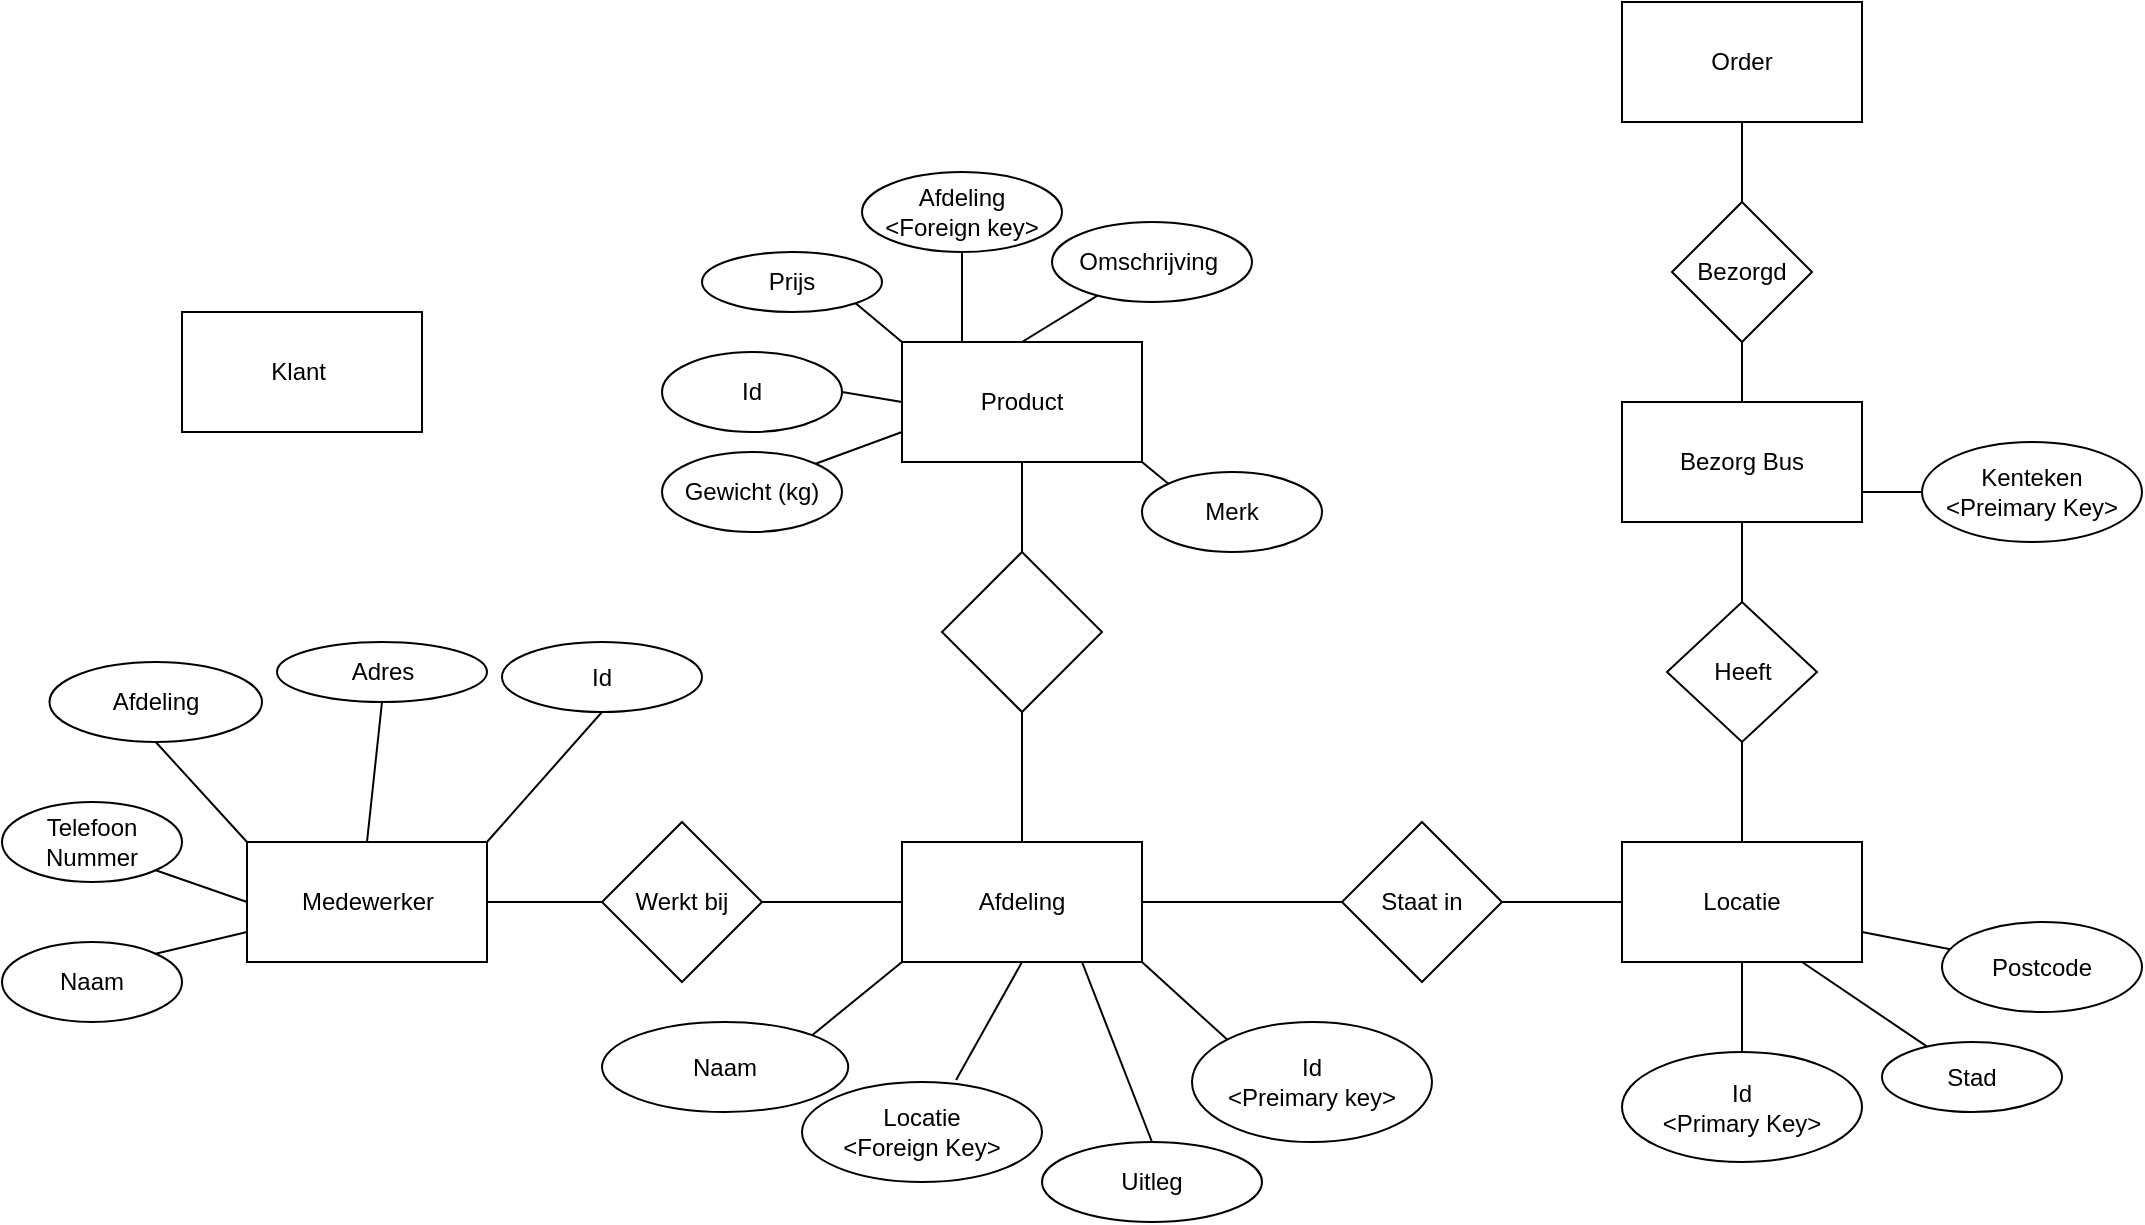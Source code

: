 <mxfile version="15.5.9" type="github">
  <diagram id="R2lEEEUBdFMjLlhIrx00" name="Page-1">
    <mxGraphModel dx="2037" dy="1007" grid="1" gridSize="10" guides="1" tooltips="1" connect="1" arrows="1" fold="1" page="1" pageScale="1" pageWidth="850" pageHeight="1100" math="0" shadow="0" extFonts="Permanent Marker^https://fonts.googleapis.com/css?family=Permanent+Marker">
      <root>
        <mxCell id="0" />
        <mxCell id="1" parent="0" />
        <mxCell id="D_9kCcDNiqpMiPCQ59RG-1" value="Product" style="rounded=0;whiteSpace=wrap;html=1;" parent="1" vertex="1">
          <mxGeometry x="790" y="230" width="120" height="60" as="geometry" />
        </mxCell>
        <mxCell id="D_9kCcDNiqpMiPCQ59RG-2" value="Bezorg Bus" style="rounded=0;whiteSpace=wrap;html=1;" parent="1" vertex="1">
          <mxGeometry x="1150" y="260" width="120" height="60" as="geometry" />
        </mxCell>
        <mxCell id="D_9kCcDNiqpMiPCQ59RG-3" value="Klant&amp;nbsp;" style="rounded=0;whiteSpace=wrap;html=1;" parent="1" vertex="1">
          <mxGeometry x="430" y="215" width="120" height="60" as="geometry" />
        </mxCell>
        <mxCell id="D_9kCcDNiqpMiPCQ59RG-7" value="Order" style="rounded=0;whiteSpace=wrap;html=1;" parent="1" vertex="1">
          <mxGeometry x="1150" y="60" width="120" height="60" as="geometry" />
        </mxCell>
        <mxCell id="D_9kCcDNiqpMiPCQ59RG-8" value="Medewerker" style="rounded=0;whiteSpace=wrap;html=1;" parent="1" vertex="1">
          <mxGeometry x="462.5" y="480" width="120" height="60" as="geometry" />
        </mxCell>
        <mxCell id="D_9kCcDNiqpMiPCQ59RG-9" value="Locatie" style="rounded=0;whiteSpace=wrap;html=1;" parent="1" vertex="1">
          <mxGeometry x="1150" y="480" width="120" height="60" as="geometry" />
        </mxCell>
        <mxCell id="D_9kCcDNiqpMiPCQ59RG-10" value="Afdeling" style="rounded=0;whiteSpace=wrap;html=1;" parent="1" vertex="1">
          <mxGeometry x="790" y="480" width="120" height="60" as="geometry" />
        </mxCell>
        <mxCell id="YaDthRep-Ik-A5Df_dVy-1" value="Naam" style="ellipse;whiteSpace=wrap;html=1;rounded=0;" vertex="1" parent="1">
          <mxGeometry x="340" y="530" width="90" height="40" as="geometry" />
        </mxCell>
        <mxCell id="YaDthRep-Ik-A5Df_dVy-3" value="Adres" style="ellipse;whiteSpace=wrap;html=1;rounded=0;" vertex="1" parent="1">
          <mxGeometry x="477.5" y="380" width="105" height="30" as="geometry" />
        </mxCell>
        <mxCell id="YaDthRep-Ik-A5Df_dVy-5" value="Telefoon Nummer" style="ellipse;whiteSpace=wrap;html=1;rounded=0;" vertex="1" parent="1">
          <mxGeometry x="340" y="460" width="90" height="40" as="geometry" />
        </mxCell>
        <mxCell id="YaDthRep-Ik-A5Df_dVy-8" value="Werkt bij" style="rhombus;whiteSpace=wrap;html=1;rounded=0;" vertex="1" parent="1">
          <mxGeometry x="640" y="470" width="80" height="80" as="geometry" />
        </mxCell>
        <mxCell id="YaDthRep-Ik-A5Df_dVy-12" value="Id" style="ellipse;whiteSpace=wrap;html=1;" vertex="1" parent="1">
          <mxGeometry x="590" y="380" width="100" height="35" as="geometry" />
        </mxCell>
        <mxCell id="YaDthRep-Ik-A5Df_dVy-13" value="Uitleg" style="ellipse;whiteSpace=wrap;html=1;rounded=0;" vertex="1" parent="1">
          <mxGeometry x="860" y="630" width="110" height="40" as="geometry" />
        </mxCell>
        <mxCell id="YaDthRep-Ik-A5Df_dVy-18" value="Naam" style="ellipse;whiteSpace=wrap;html=1;rounded=0;" vertex="1" parent="1">
          <mxGeometry x="640" y="570" width="123.12" height="45" as="geometry" />
        </mxCell>
        <mxCell id="YaDthRep-Ik-A5Df_dVy-20" value="Id&lt;br&gt;&amp;lt;Preimary key&amp;gt;" style="ellipse;whiteSpace=wrap;html=1;rounded=0;" vertex="1" parent="1">
          <mxGeometry x="935" y="570" width="120" height="60" as="geometry" />
        </mxCell>
        <mxCell id="YaDthRep-Ik-A5Df_dVy-23" value="Locatie&lt;br&gt;&amp;lt;Foreign Key&amp;gt;" style="ellipse;whiteSpace=wrap;html=1;" vertex="1" parent="1">
          <mxGeometry x="740" y="600" width="120" height="50" as="geometry" />
        </mxCell>
        <mxCell id="YaDthRep-Ik-A5Df_dVy-24" value="" style="endArrow=none;html=1;rounded=0;entryX=1;entryY=0.5;entryDx=0;entryDy=0;exitX=0;exitY=0.5;exitDx=0;exitDy=0;" edge="1" parent="1" source="YaDthRep-Ik-A5Df_dVy-8" target="D_9kCcDNiqpMiPCQ59RG-8">
          <mxGeometry width="50" height="50" relative="1" as="geometry">
            <mxPoint x="810" y="360" as="sourcePoint" />
            <mxPoint x="850" y="280" as="targetPoint" />
          </mxGeometry>
        </mxCell>
        <mxCell id="YaDthRep-Ik-A5Df_dVy-27" value="Afdeling" style="ellipse;whiteSpace=wrap;html=1;" vertex="1" parent="1">
          <mxGeometry x="363.75" y="390" width="106.25" height="40" as="geometry" />
        </mxCell>
        <mxCell id="YaDthRep-Ik-A5Df_dVy-28" value="" style="endArrow=none;html=1;rounded=0;entryX=0.5;entryY=1;entryDx=0;entryDy=0;exitX=0;exitY=0;exitDx=0;exitDy=0;" edge="1" parent="1" source="D_9kCcDNiqpMiPCQ59RG-8" target="YaDthRep-Ik-A5Df_dVy-27">
          <mxGeometry width="50" height="50" relative="1" as="geometry">
            <mxPoint x="260" y="640" as="sourcePoint" />
            <mxPoint x="310" y="590" as="targetPoint" />
          </mxGeometry>
        </mxCell>
        <mxCell id="YaDthRep-Ik-A5Df_dVy-29" value="" style="endArrow=none;html=1;rounded=0;entryX=1;entryY=1;entryDx=0;entryDy=0;exitX=0;exitY=0.5;exitDx=0;exitDy=0;" edge="1" parent="1" source="D_9kCcDNiqpMiPCQ59RG-8" target="YaDthRep-Ik-A5Df_dVy-5">
          <mxGeometry width="50" height="50" relative="1" as="geometry">
            <mxPoint x="480" y="480" as="sourcePoint" />
            <mxPoint x="430" y="470" as="targetPoint" />
          </mxGeometry>
        </mxCell>
        <mxCell id="YaDthRep-Ik-A5Df_dVy-30" value="" style="endArrow=none;html=1;rounded=0;entryX=0;entryY=0.75;entryDx=0;entryDy=0;exitX=1;exitY=0;exitDx=0;exitDy=0;" edge="1" parent="1" source="YaDthRep-Ik-A5Df_dVy-1" target="D_9kCcDNiqpMiPCQ59RG-8">
          <mxGeometry width="50" height="50" relative="1" as="geometry">
            <mxPoint x="699.99" y="555" as="sourcePoint" />
            <mxPoint x="589.995" y="500" as="targetPoint" />
          </mxGeometry>
        </mxCell>
        <mxCell id="YaDthRep-Ik-A5Df_dVy-31" value="" style="endArrow=none;html=1;rounded=0;entryX=1;entryY=0;entryDx=0;entryDy=0;exitX=0.5;exitY=1;exitDx=0;exitDy=0;" edge="1" parent="1" source="YaDthRep-Ik-A5Df_dVy-12" target="D_9kCcDNiqpMiPCQ59RG-8">
          <mxGeometry width="50" height="50" relative="1" as="geometry">
            <mxPoint x="500" y="500" as="sourcePoint" />
            <mxPoint x="390.005" y="445" as="targetPoint" />
          </mxGeometry>
        </mxCell>
        <mxCell id="YaDthRep-Ik-A5Df_dVy-35" value="" style="endArrow=none;html=1;rounded=0;entryX=0.5;entryY=1;entryDx=0;entryDy=0;exitX=0.5;exitY=0;exitDx=0;exitDy=0;" edge="1" parent="1" source="D_9kCcDNiqpMiPCQ59RG-8" target="YaDthRep-Ik-A5Df_dVy-3">
          <mxGeometry width="50" height="50" relative="1" as="geometry">
            <mxPoint x="510" y="510" as="sourcePoint" />
            <mxPoint x="400.005" y="455" as="targetPoint" />
          </mxGeometry>
        </mxCell>
        <mxCell id="YaDthRep-Ik-A5Df_dVy-36" value="" style="endArrow=none;html=1;rounded=0;entryX=1;entryY=0.5;entryDx=0;entryDy=0;exitX=0;exitY=0.5;exitDx=0;exitDy=0;" edge="1" parent="1" source="D_9kCcDNiqpMiPCQ59RG-10" target="YaDthRep-Ik-A5Df_dVy-8">
          <mxGeometry width="50" height="50" relative="1" as="geometry">
            <mxPoint x="860" y="350" as="sourcePoint" />
            <mxPoint x="860" y="290" as="targetPoint" />
          </mxGeometry>
        </mxCell>
        <mxCell id="YaDthRep-Ik-A5Df_dVy-37" value="" style="endArrow=none;html=1;rounded=0;entryX=0.5;entryY=0;entryDx=0;entryDy=0;exitX=0.75;exitY=1;exitDx=0;exitDy=0;" edge="1" parent="1" source="D_9kCcDNiqpMiPCQ59RG-10" target="YaDthRep-Ik-A5Df_dVy-13">
          <mxGeometry width="50" height="50" relative="1" as="geometry">
            <mxPoint x="870" y="360" as="sourcePoint" />
            <mxPoint x="870" y="300" as="targetPoint" />
          </mxGeometry>
        </mxCell>
        <mxCell id="YaDthRep-Ik-A5Df_dVy-38" value="" style="endArrow=none;html=1;rounded=0;entryX=0.5;entryY=1;entryDx=0;entryDy=0;exitX=0.642;exitY=-0.02;exitDx=0;exitDy=0;exitPerimeter=0;" edge="1" parent="1" source="YaDthRep-Ik-A5Df_dVy-23" target="D_9kCcDNiqpMiPCQ59RG-10">
          <mxGeometry width="50" height="50" relative="1" as="geometry">
            <mxPoint x="880" y="370" as="sourcePoint" />
            <mxPoint x="880" y="310" as="targetPoint" />
          </mxGeometry>
        </mxCell>
        <mxCell id="YaDthRep-Ik-A5Df_dVy-39" value="" style="endArrow=none;html=1;rounded=0;entryX=0;entryY=1;entryDx=0;entryDy=0;exitX=1;exitY=0;exitDx=0;exitDy=0;" edge="1" parent="1" source="YaDthRep-Ik-A5Df_dVy-18" target="D_9kCcDNiqpMiPCQ59RG-10">
          <mxGeometry width="50" height="50" relative="1" as="geometry">
            <mxPoint x="890" y="380" as="sourcePoint" />
            <mxPoint x="890" y="320" as="targetPoint" />
          </mxGeometry>
        </mxCell>
        <mxCell id="YaDthRep-Ik-A5Df_dVy-40" value="" style="endArrow=none;html=1;rounded=0;entryX=0;entryY=0;entryDx=0;entryDy=0;exitX=1;exitY=1;exitDx=0;exitDy=0;" edge="1" parent="1" source="D_9kCcDNiqpMiPCQ59RG-10" target="YaDthRep-Ik-A5Df_dVy-20">
          <mxGeometry width="50" height="50" relative="1" as="geometry">
            <mxPoint x="900" y="390" as="sourcePoint" />
            <mxPoint x="900" y="330" as="targetPoint" />
          </mxGeometry>
        </mxCell>
        <mxCell id="YaDthRep-Ik-A5Df_dVy-41" value="Id&lt;br&gt;&amp;lt;Primary Key&amp;gt;" style="ellipse;whiteSpace=wrap;html=1;rounded=0;" vertex="1" parent="1">
          <mxGeometry x="1150" y="585" width="120" height="55" as="geometry" />
        </mxCell>
        <mxCell id="YaDthRep-Ik-A5Df_dVy-45" value="" style="endArrow=none;html=1;rounded=0;exitX=1;exitY=0.5;exitDx=0;exitDy=0;entryX=0;entryY=0.5;entryDx=0;entryDy=0;" edge="1" parent="1" source="YaDthRep-Ik-A5Df_dVy-44" target="D_9kCcDNiqpMiPCQ59RG-9">
          <mxGeometry width="50" height="50" relative="1" as="geometry">
            <mxPoint x="1180" y="420" as="sourcePoint" />
            <mxPoint x="1120" y="540" as="targetPoint" />
          </mxGeometry>
        </mxCell>
        <mxCell id="YaDthRep-Ik-A5Df_dVy-44" value="Staat in" style="rhombus;whiteSpace=wrap;html=1;" vertex="1" parent="1">
          <mxGeometry x="1010" y="470" width="80" height="80" as="geometry" />
        </mxCell>
        <mxCell id="YaDthRep-Ik-A5Df_dVy-46" value="" style="endArrow=none;html=1;rounded=0;exitX=1;exitY=0.5;exitDx=0;exitDy=0;" edge="1" parent="1" source="D_9kCcDNiqpMiPCQ59RG-10" target="YaDthRep-Ik-A5Df_dVy-44">
          <mxGeometry width="50" height="50" relative="1" as="geometry">
            <mxPoint x="910" y="510" as="sourcePoint" />
            <mxPoint x="990" y="510" as="targetPoint" />
          </mxGeometry>
        </mxCell>
        <mxCell id="YaDthRep-Ik-A5Df_dVy-48" value="" style="endArrow=none;html=1;rounded=0;exitX=1;exitY=0.5;exitDx=0;exitDy=0;startArrow=none;entryX=1;entryY=0.5;entryDx=0;entryDy=0;" edge="1" parent="1" source="YaDthRep-Ik-A5Df_dVy-50" target="YaDthRep-Ik-A5Df_dVy-50">
          <mxGeometry width="50" height="50" relative="1" as="geometry">
            <mxPoint x="1120" y="310" as="sourcePoint" />
            <mxPoint x="1130" y="400" as="targetPoint" />
          </mxGeometry>
        </mxCell>
        <mxCell id="YaDthRep-Ik-A5Df_dVy-49" value="" style="endArrow=none;html=1;rounded=0;entryX=0.5;entryY=1;entryDx=0;entryDy=0;exitX=0.5;exitY=0;exitDx=0;exitDy=0;" edge="1" parent="1" source="YaDthRep-Ik-A5Df_dVy-50" target="D_9kCcDNiqpMiPCQ59RG-2">
          <mxGeometry width="50" height="50" relative="1" as="geometry">
            <mxPoint x="1120" y="310" as="sourcePoint" />
            <mxPoint x="1210" y="400" as="targetPoint" />
          </mxGeometry>
        </mxCell>
        <mxCell id="YaDthRep-Ik-A5Df_dVy-50" value="Heeft" style="rhombus;whiteSpace=wrap;html=1;" vertex="1" parent="1">
          <mxGeometry x="1172.5" y="360" width="75" height="70" as="geometry" />
        </mxCell>
        <mxCell id="YaDthRep-Ik-A5Df_dVy-51" value="" style="endArrow=none;html=1;rounded=0;exitX=0.5;exitY=0;exitDx=0;exitDy=0;entryX=0.5;entryY=1;entryDx=0;entryDy=0;" edge="1" parent="1" target="YaDthRep-Ik-A5Df_dVy-50" source="D_9kCcDNiqpMiPCQ59RG-9">
          <mxGeometry width="50" height="50" relative="1" as="geometry">
            <mxPoint x="1030" y="400" as="sourcePoint" />
            <mxPoint x="1110" y="400" as="targetPoint" />
          </mxGeometry>
        </mxCell>
        <mxCell id="YaDthRep-Ik-A5Df_dVy-52" value="" style="endArrow=none;html=1;rounded=0;entryX=0.5;entryY=0;entryDx=0;entryDy=0;exitX=0.5;exitY=1;exitDx=0;exitDy=0;" edge="1" parent="1" source="D_9kCcDNiqpMiPCQ59RG-9" target="YaDthRep-Ik-A5Df_dVy-41">
          <mxGeometry width="50" height="50" relative="1" as="geometry">
            <mxPoint x="1215" y="530" as="sourcePoint" />
            <mxPoint x="1220" y="630" as="targetPoint" />
          </mxGeometry>
        </mxCell>
        <mxCell id="YaDthRep-Ik-A5Df_dVy-53" value="" style="endArrow=none;html=1;rounded=0;exitX=0.75;exitY=1;exitDx=0;exitDy=0;" edge="1" parent="1" source="D_9kCcDNiqpMiPCQ59RG-9" target="YaDthRep-Ik-A5Df_dVy-54">
          <mxGeometry width="50" height="50" relative="1" as="geometry">
            <mxPoint x="840" y="560" as="sourcePoint" />
            <mxPoint x="1310" y="590" as="targetPoint" />
          </mxGeometry>
        </mxCell>
        <mxCell id="YaDthRep-Ik-A5Df_dVy-54" value="Stad" style="ellipse;whiteSpace=wrap;html=1;" vertex="1" parent="1">
          <mxGeometry x="1280" y="580" width="90" height="35" as="geometry" />
        </mxCell>
        <mxCell id="YaDthRep-Ik-A5Df_dVy-55" value="" style="endArrow=none;html=1;rounded=0;exitX=1;exitY=0.75;exitDx=0;exitDy=0;" edge="1" parent="1" source="D_9kCcDNiqpMiPCQ59RG-9" target="YaDthRep-Ik-A5Df_dVy-56">
          <mxGeometry width="50" height="50" relative="1" as="geometry">
            <mxPoint x="850" y="570" as="sourcePoint" />
            <mxPoint x="1330" y="530" as="targetPoint" />
          </mxGeometry>
        </mxCell>
        <mxCell id="YaDthRep-Ik-A5Df_dVy-56" value="Postcode" style="ellipse;whiteSpace=wrap;html=1;" vertex="1" parent="1">
          <mxGeometry x="1310" y="520" width="100" height="45" as="geometry" />
        </mxCell>
        <mxCell id="YaDthRep-Ik-A5Df_dVy-57" value="Id" style="ellipse;whiteSpace=wrap;html=1;rounded=0;" vertex="1" parent="1">
          <mxGeometry x="670" y="235" width="90" height="40" as="geometry" />
        </mxCell>
        <mxCell id="YaDthRep-Ik-A5Df_dVy-59" value="" style="endArrow=none;html=1;rounded=0;exitX=1;exitY=0.5;exitDx=0;exitDy=0;entryX=0;entryY=0.5;entryDx=0;entryDy=0;" edge="1" parent="1" source="YaDthRep-Ik-A5Df_dVy-57" target="D_9kCcDNiqpMiPCQ59RG-1">
          <mxGeometry width="50" height="50" relative="1" as="geometry">
            <mxPoint x="900" y="335" as="sourcePoint" />
            <mxPoint x="950" y="285" as="targetPoint" />
          </mxGeometry>
        </mxCell>
        <mxCell id="YaDthRep-Ik-A5Df_dVy-60" value="Prijs" style="ellipse;whiteSpace=wrap;html=1;rounded=0;" vertex="1" parent="1">
          <mxGeometry x="690" y="185" width="90" height="30" as="geometry" />
        </mxCell>
        <mxCell id="YaDthRep-Ik-A5Df_dVy-62" value="" style="endArrow=none;html=1;rounded=0;entryX=1;entryY=1;entryDx=0;entryDy=0;exitX=0;exitY=0;exitDx=0;exitDy=0;" edge="1" parent="1" source="D_9kCcDNiqpMiPCQ59RG-1" target="YaDthRep-Ik-A5Df_dVy-60">
          <mxGeometry width="50" height="50" relative="1" as="geometry">
            <mxPoint x="900" y="305" as="sourcePoint" />
            <mxPoint x="950" y="255" as="targetPoint" />
          </mxGeometry>
        </mxCell>
        <mxCell id="YaDthRep-Ik-A5Df_dVy-64" value="" style="endArrow=none;html=1;rounded=0;entryX=0.25;entryY=0;entryDx=0;entryDy=0;exitX=0.5;exitY=1;exitDx=0;exitDy=0;" edge="1" parent="1" source="YaDthRep-Ik-A5Df_dVy-65" target="D_9kCcDNiqpMiPCQ59RG-1">
          <mxGeometry width="50" height="50" relative="1" as="geometry">
            <mxPoint x="820" y="195" as="sourcePoint" />
            <mxPoint x="960" y="265" as="targetPoint" />
          </mxGeometry>
        </mxCell>
        <mxCell id="YaDthRep-Ik-A5Df_dVy-65" value="Afdeling&lt;br&gt;&amp;lt;Foreign key&amp;gt;" style="ellipse;whiteSpace=wrap;html=1;" vertex="1" parent="1">
          <mxGeometry x="770" y="145" width="100" height="40" as="geometry" />
        </mxCell>
        <mxCell id="YaDthRep-Ik-A5Df_dVy-68" value="" style="endArrow=none;html=1;rounded=0;entryX=0;entryY=0.75;entryDx=0;entryDy=0;exitX=1;exitY=0;exitDx=0;exitDy=0;" edge="1" parent="1" source="YaDthRep-Ik-A5Df_dVy-69" target="D_9kCcDNiqpMiPCQ59RG-1">
          <mxGeometry width="50" height="50" relative="1" as="geometry">
            <mxPoint x="740" y="295" as="sourcePoint" />
            <mxPoint x="950" y="255" as="targetPoint" />
          </mxGeometry>
        </mxCell>
        <mxCell id="YaDthRep-Ik-A5Df_dVy-69" value="Gewicht (kg)" style="ellipse;whiteSpace=wrap;html=1;" vertex="1" parent="1">
          <mxGeometry x="670" y="285" width="90" height="40" as="geometry" />
        </mxCell>
        <mxCell id="YaDthRep-Ik-A5Df_dVy-70" value="" style="endArrow=none;html=1;rounded=0;exitX=0.5;exitY=0;exitDx=0;exitDy=0;entryX=0.5;entryY=1;entryDx=0;entryDy=0;" edge="1" parent="1" source="D_9kCcDNiqpMiPCQ59RG-10" target="YaDthRep-Ik-A5Df_dVy-81">
          <mxGeometry width="50" height="50" relative="1" as="geometry">
            <mxPoint x="1210" y="360" as="sourcePoint" />
            <mxPoint x="1020" y="400" as="targetPoint" />
          </mxGeometry>
        </mxCell>
        <mxCell id="YaDthRep-Ik-A5Df_dVy-71" value="" style="endArrow=none;html=1;rounded=0;entryX=1;entryY=1;entryDx=0;entryDy=0;exitX=0;exitY=0;exitDx=0;exitDy=0;" edge="1" parent="1" source="YaDthRep-Ik-A5Df_dVy-72" target="D_9kCcDNiqpMiPCQ59RG-1">
          <mxGeometry width="50" height="50" relative="1" as="geometry">
            <mxPoint x="930" y="325" as="sourcePoint" />
            <mxPoint x="980" y="275" as="targetPoint" />
          </mxGeometry>
        </mxCell>
        <mxCell id="YaDthRep-Ik-A5Df_dVy-72" value="Merk" style="ellipse;whiteSpace=wrap;html=1;" vertex="1" parent="1">
          <mxGeometry x="910" y="295" width="90" height="40" as="geometry" />
        </mxCell>
        <mxCell id="YaDthRep-Ik-A5Df_dVy-75" value="" style="endArrow=none;html=1;rounded=0;entryX=1;entryY=0.75;entryDx=0;entryDy=0;exitX=0;exitY=0.5;exitDx=0;exitDy=0;" edge="1" parent="1" source="YaDthRep-Ik-A5Df_dVy-76" target="D_9kCcDNiqpMiPCQ59RG-2">
          <mxGeometry width="50" height="50" relative="1" as="geometry">
            <mxPoint x="1310" y="320" as="sourcePoint" />
            <mxPoint x="1020" y="320" as="targetPoint" />
          </mxGeometry>
        </mxCell>
        <mxCell id="YaDthRep-Ik-A5Df_dVy-76" value="Kenteken&lt;br&gt;&amp;lt;Preimary Key&amp;gt;" style="ellipse;whiteSpace=wrap;html=1;" vertex="1" parent="1">
          <mxGeometry x="1300" y="280" width="110" height="50" as="geometry" />
        </mxCell>
        <mxCell id="YaDthRep-Ik-A5Df_dVy-78" value="" style="endArrow=none;html=1;rounded=0;exitX=0.5;exitY=0;exitDx=0;exitDy=0;" edge="1" parent="1" source="D_9kCcDNiqpMiPCQ59RG-2" target="YaDthRep-Ik-A5Df_dVy-79">
          <mxGeometry width="50" height="50" relative="1" as="geometry">
            <mxPoint x="1180" y="260" as="sourcePoint" />
            <mxPoint x="1210" y="200" as="targetPoint" />
          </mxGeometry>
        </mxCell>
        <mxCell id="YaDthRep-Ik-A5Df_dVy-79" value="Bezorgd" style="rhombus;whiteSpace=wrap;html=1;" vertex="1" parent="1">
          <mxGeometry x="1175" y="160" width="70" height="70" as="geometry" />
        </mxCell>
        <mxCell id="YaDthRep-Ik-A5Df_dVy-80" value="" style="endArrow=none;html=1;rounded=0;entryX=0.5;entryY=1;entryDx=0;entryDy=0;exitX=0.5;exitY=0;exitDx=0;exitDy=0;" edge="1" parent="1" source="YaDthRep-Ik-A5Df_dVy-79" target="D_9kCcDNiqpMiPCQ59RG-7">
          <mxGeometry width="50" height="50" relative="1" as="geometry">
            <mxPoint x="1210" y="160" as="sourcePoint" />
            <mxPoint x="1220" y="240" as="targetPoint" />
          </mxGeometry>
        </mxCell>
        <mxCell id="YaDthRep-Ik-A5Df_dVy-81" value="" style="rhombus;whiteSpace=wrap;html=1;rotation=0;" vertex="1" parent="1">
          <mxGeometry x="810" y="335" width="80" height="80" as="geometry" />
        </mxCell>
        <mxCell id="YaDthRep-Ik-A5Df_dVy-82" value="" style="endArrow=none;html=1;rounded=0;exitX=0.5;exitY=0;exitDx=0;exitDy=0;entryX=0.5;entryY=1;entryDx=0;entryDy=0;" edge="1" parent="1" source="YaDthRep-Ik-A5Df_dVy-81" target="D_9kCcDNiqpMiPCQ59RG-1">
          <mxGeometry width="50" height="50" relative="1" as="geometry">
            <mxPoint x="980" y="285" as="sourcePoint" />
            <mxPoint x="1030" y="235" as="targetPoint" />
          </mxGeometry>
        </mxCell>
        <mxCell id="YaDthRep-Ik-A5Df_dVy-84" value="" style="endArrow=none;html=1;rounded=0;exitX=0.5;exitY=0;exitDx=0;exitDy=0;" edge="1" parent="1" source="D_9kCcDNiqpMiPCQ59RG-1" target="YaDthRep-Ik-A5Df_dVy-85">
          <mxGeometry width="50" height="50" relative="1" as="geometry">
            <mxPoint x="1050" y="360" as="sourcePoint" />
            <mxPoint x="890" y="190" as="targetPoint" />
          </mxGeometry>
        </mxCell>
        <mxCell id="YaDthRep-Ik-A5Df_dVy-85" value="Omschrijving&amp;nbsp;" style="ellipse;whiteSpace=wrap;html=1;" vertex="1" parent="1">
          <mxGeometry x="865" y="170" width="100" height="40" as="geometry" />
        </mxCell>
      </root>
    </mxGraphModel>
  </diagram>
</mxfile>
